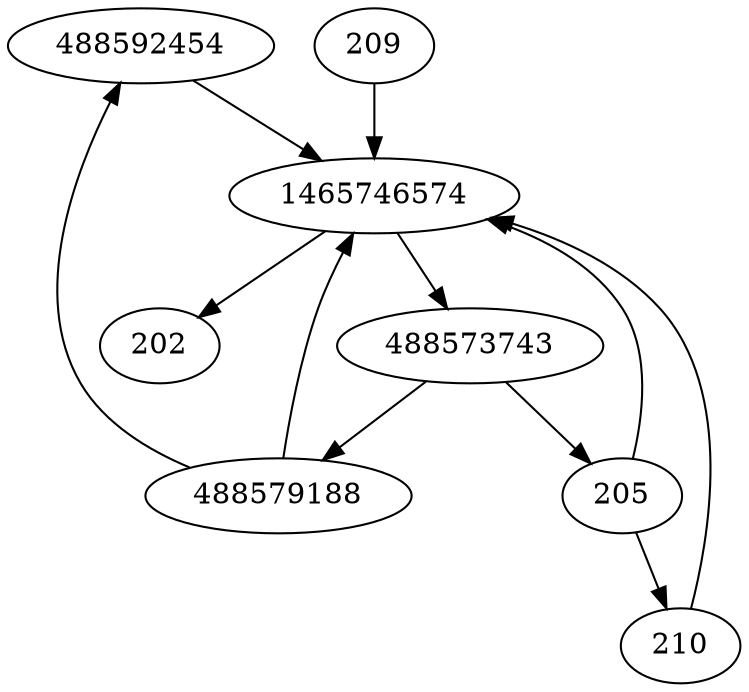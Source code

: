 strict digraph  {
488592454;
202;
205;
1465746574;
488573743;
209;
210;
488579188;
488592454 -> 1465746574;
205 -> 210;
205 -> 1465746574;
1465746574 -> 488573743;
1465746574 -> 202;
488573743 -> 488579188;
488573743 -> 205;
209 -> 1465746574;
210 -> 1465746574;
488579188 -> 488592454;
488579188 -> 1465746574;
}
